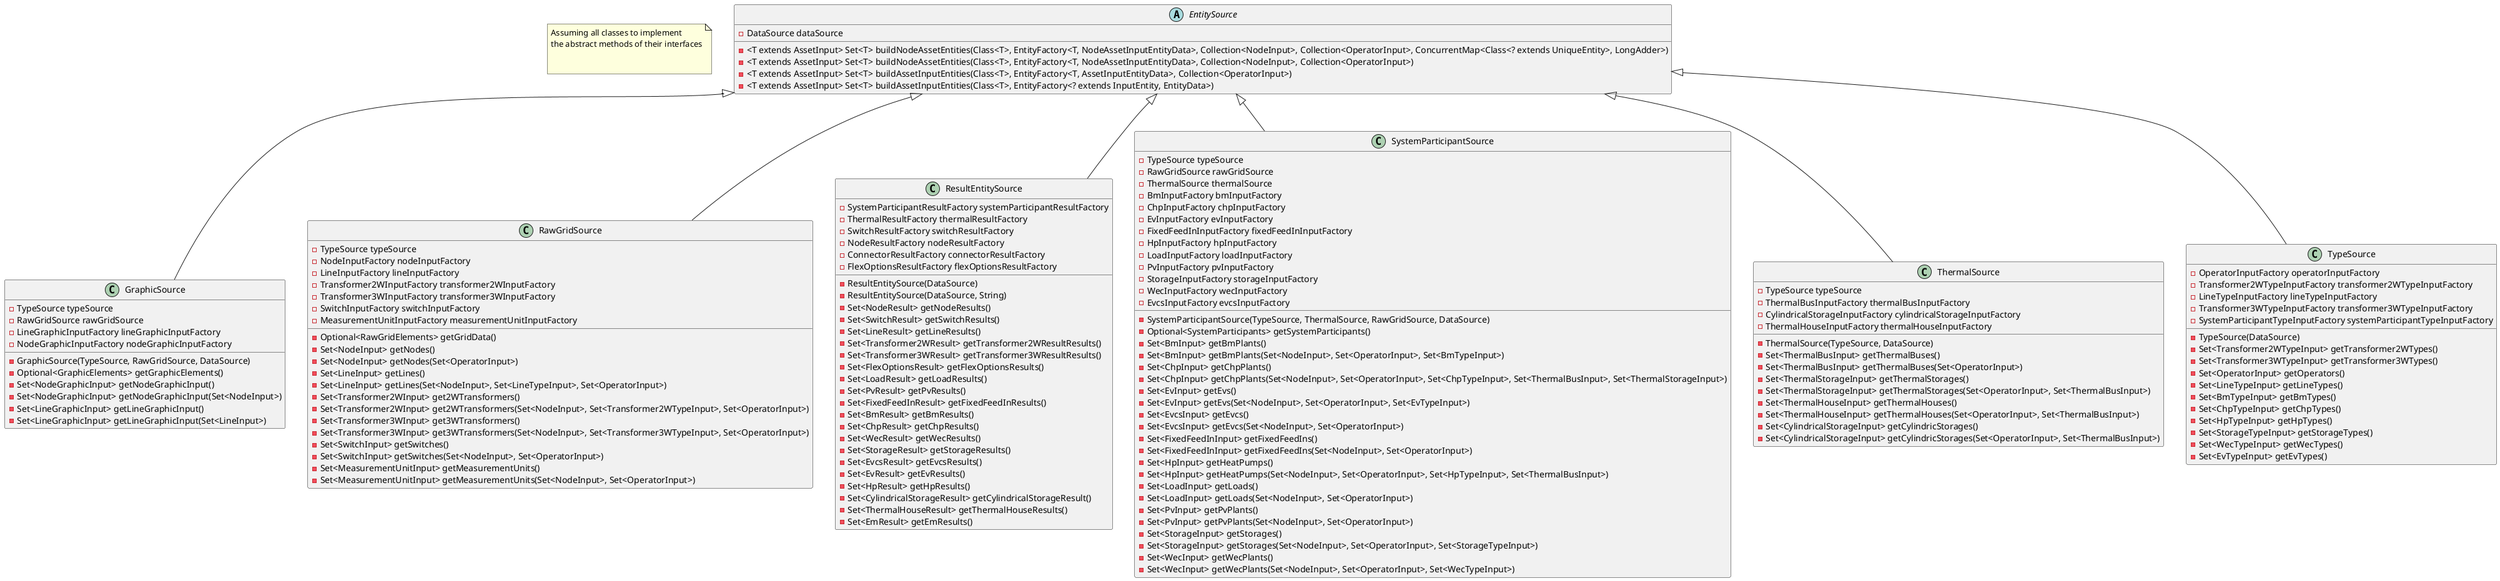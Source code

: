 @startuml

' todo apapt
note "Assuming all classes to implement \nthe abstract methods of their interfaces\n\n" as generalNotes

abstract class EntitySource {
    - DataSource dataSource
    - <T extends AssetInput> Set<T> buildNodeAssetEntities(Class<T>, EntityFactory<T, NodeAssetInputEntityData>, Collection<NodeInput>, Collection<OperatorInput>, ConcurrentMap<Class<? extends UniqueEntity>, LongAdder>)
    - <T extends AssetInput> Set<T> buildNodeAssetEntities(Class<T>, EntityFactory<T, NodeAssetInputEntityData>, Collection<NodeInput>, Collection<OperatorInput>)
    - <T extends AssetInput> Set<T> buildAssetInputEntities(Class<T>, EntityFactory<T, AssetInputEntityData>, Collection<OperatorInput>)
    - <T extends AssetInput> Set<T> buildAssetInputEntities(Class<T>, EntityFactory<? extends InputEntity, EntityData>)
}
EntitySource <|-- GraphicSource
EntitySource <|-- RawGridSource
EntitySource <|-- ResultEntitySource
EntitySource <|-- SystemParticipantSource
EntitySource <|-- ThermalSource
EntitySource <|-- TypeSource

class GraphicSource {
    - TypeSource typeSource
    - RawGridSource rawGridSource
    - LineGraphicInputFactory lineGraphicInputFactory
    - NodeGraphicInputFactory nodeGraphicInputFactory
    - GraphicSource(TypeSource, RawGridSource, DataSource)
    - Optional<GraphicElements> getGraphicElements()
    - Set<NodeGraphicInput> getNodeGraphicInput()
    - Set<NodeGraphicInput> getNodeGraphicInput(Set<NodeInput>)
    - Set<LineGraphicInput> getLineGraphicInput()
    - Set<LineGraphicInput> getLineGraphicInput(Set<LineInput>)
}

class RawGridSource {
    - TypeSource typeSource
    - NodeInputFactory nodeInputFactory
    - LineInputFactory lineInputFactory
    - Transformer2WInputFactory transformer2WInputFactory
    - Transformer3WInputFactory transformer3WInputFactory
    - SwitchInputFactory switchInputFactory
    - MeasurementUnitInputFactory measurementUnitInputFactory
    - Optional<RawGridElements> getGridData()
    - Set<NodeInput> getNodes()
    - Set<NodeInput> getNodes(Set<OperatorInput>)
    - Set<LineInput> getLines()
    - Set<LineInput> getLines(Set<NodeInput>, Set<LineTypeInput>, Set<OperatorInput>)
    - Set<Transformer2WInput> get2WTransformers()
    - Set<Transformer2WInput> get2WTransformers(Set<NodeInput>, Set<Transformer2WTypeInput>, Set<OperatorInput>)
    - Set<Transformer3WInput> get3WTransformers()
    - Set<Transformer3WInput> get3WTransformers(Set<NodeInput>, Set<Transformer3WTypeInput>, Set<OperatorInput>)
    - Set<SwitchInput> getSwitches()
    - Set<SwitchInput> getSwitches(Set<NodeInput>, Set<OperatorInput>)
    - Set<MeasurementUnitInput> getMeasurementUnits()
    - Set<MeasurementUnitInput> getMeasurementUnits(Set<NodeInput>, Set<OperatorInput>)
}

class ResultEntitySource {
    - SystemParticipantResultFactory systemParticipantResultFactory
    - ThermalResultFactory thermalResultFactory
    - SwitchResultFactory switchResultFactory
    - NodeResultFactory nodeResultFactory
    - ConnectorResultFactory connectorResultFactory
    - FlexOptionsResultFactory flexOptionsResultFactory
    - ResultEntitySource(DataSource)
    - ResultEntitySource(DataSource, String)
    - Set<NodeResult> getNodeResults()
    - Set<SwitchResult> getSwitchResults()
    - Set<LineResult> getLineResults()
    - Set<Transformer2WResult> getTransformer2WResultResults()
    - Set<Transformer3WResult> getTransformer3WResultResults()
    - Set<FlexOptionsResult> getFlexOptionsResults()
    - Set<LoadResult> getLoadResults()
    - Set<PvResult> getPvResults()
    - Set<FixedFeedInResult> getFixedFeedInResults()
    - Set<BmResult> getBmResults()
    - Set<ChpResult> getChpResults()
    - Set<WecResult> getWecResults()
    - Set<StorageResult> getStorageResults()
    - Set<EvcsResult> getEvcsResults()
    - Set<EvResult> getEvResults()
    - Set<HpResult> getHpResults()
    - Set<CylindricalStorageResult> getCylindricalStorageResult()
    - Set<ThermalHouseResult> getThermalHouseResults()
    - Set<EmResult> getEmResults()
}

class SystemParticipantSource{
    - TypeSource typeSource
    - RawGridSource rawGridSource
    - ThermalSource thermalSource
    - BmInputFactory bmInputFactory
    - ChpInputFactory chpInputFactory
    - EvInputFactory evInputFactory
    - FixedFeedInInputFactory fixedFeedInInputFactory
    - HpInputFactory hpInputFactory
    - LoadInputFactory loadInputFactory
    - PvInputFactory pvInputFactory
    - StorageInputFactory storageInputFactory
    - WecInputFactory wecInputFactory
    - EvcsInputFactory evcsInputFactory
    - SystemParticipantSource(TypeSource, ThermalSource, RawGridSource, DataSource)
    - Optional<SystemParticipants> getSystemParticipants()
    - Set<BmInput> getBmPlants()
    - Set<BmInput> getBmPlants(Set<NodeInput>, Set<OperatorInput>, Set<BmTypeInput>)
    - Set<ChpInput> getChpPlants()
    - Set<ChpInput> getChpPlants(Set<NodeInput>, Set<OperatorInput>, Set<ChpTypeInput>, Set<ThermalBusInput>, Set<ThermalStorageInput>)
    - Set<EvInput> getEvs()
    - Set<EvInput> getEvs(Set<NodeInput>, Set<OperatorInput>, Set<EvTypeInput>)
    - Set<EvcsInput> getEvcs()
    - Set<EvcsInput> getEvcs(Set<NodeInput>, Set<OperatorInput>)
    - Set<FixedFeedInInput> getFixedFeedIns()
    - Set<FixedFeedInInput> getFixedFeedIns(Set<NodeInput>, Set<OperatorInput>)
    - Set<HpInput> getHeatPumps()
    - Set<HpInput> getHeatPumps(Set<NodeInput>, Set<OperatorInput>, Set<HpTypeInput>, Set<ThermalBusInput>)
    - Set<LoadInput> getLoads()
    - Set<LoadInput> getLoads(Set<NodeInput>, Set<OperatorInput>)
    - Set<PvInput> getPvPlants()
    - Set<PvInput> getPvPlants(Set<NodeInput>, Set<OperatorInput>)
    - Set<StorageInput> getStorages()
    - Set<StorageInput> getStorages(Set<NodeInput>, Set<OperatorInput>, Set<StorageTypeInput>)
    - Set<WecInput> getWecPlants()
    - Set<WecInput> getWecPlants(Set<NodeInput>, Set<OperatorInput>, Set<WecTypeInput>)
}

class ThermalSource {
    - TypeSource typeSource
    - ThermalBusInputFactory thermalBusInputFactory
    - CylindricalStorageInputFactory cylindricalStorageInputFactory
    - ThermalHouseInputFactory thermalHouseInputFactory
    - ThermalSource(TypeSource, DataSource)
    - Set<ThermalBusInput> getThermalBuses()
    - Set<ThermalBusInput> getThermalBuses(Set<OperatorInput>)
    - Set<ThermalStorageInput> getThermalStorages()
    - Set<ThermalStorageInput> getThermalStorages(Set<OperatorInput>, Set<ThermalBusInput>)
    - Set<ThermalHouseInput> getThermalHouses()
    - Set<ThermalHouseInput> getThermalHouses(Set<OperatorInput>, Set<ThermalBusInput>)
    - Set<CylindricalStorageInput> getCylindricStorages()
    - Set<CylindricalStorageInput> getCylindricStorages(Set<OperatorInput>, Set<ThermalBusInput>)
}

class TypeSource {
    - OperatorInputFactory operatorInputFactory
    - Transformer2WTypeInputFactory transformer2WTypeInputFactory
    - LineTypeInputFactory lineTypeInputFactory
    - Transformer3WTypeInputFactory transformer3WTypeInputFactory
    - SystemParticipantTypeInputFactory systemParticipantTypeInputFactory
    - TypeSource(DataSource)
    - Set<Transformer2WTypeInput> getTransformer2WTypes()
    - Set<Transformer3WTypeInput> getTransformer3WTypes()
    - Set<OperatorInput> getOperators()
    - Set<LineTypeInput> getLineTypes()
    - Set<BmTypeInput> getBmTypes()
    - Set<ChpTypeInput> getChpTypes()
    - Set<HpTypeInput> getHpTypes()
    - Set<StorageTypeInput> getStorageTypes()
    - Set<WecTypeInput> getWecTypes()
    - Set<EvTypeInput> getEvTypes()
}
@enduml